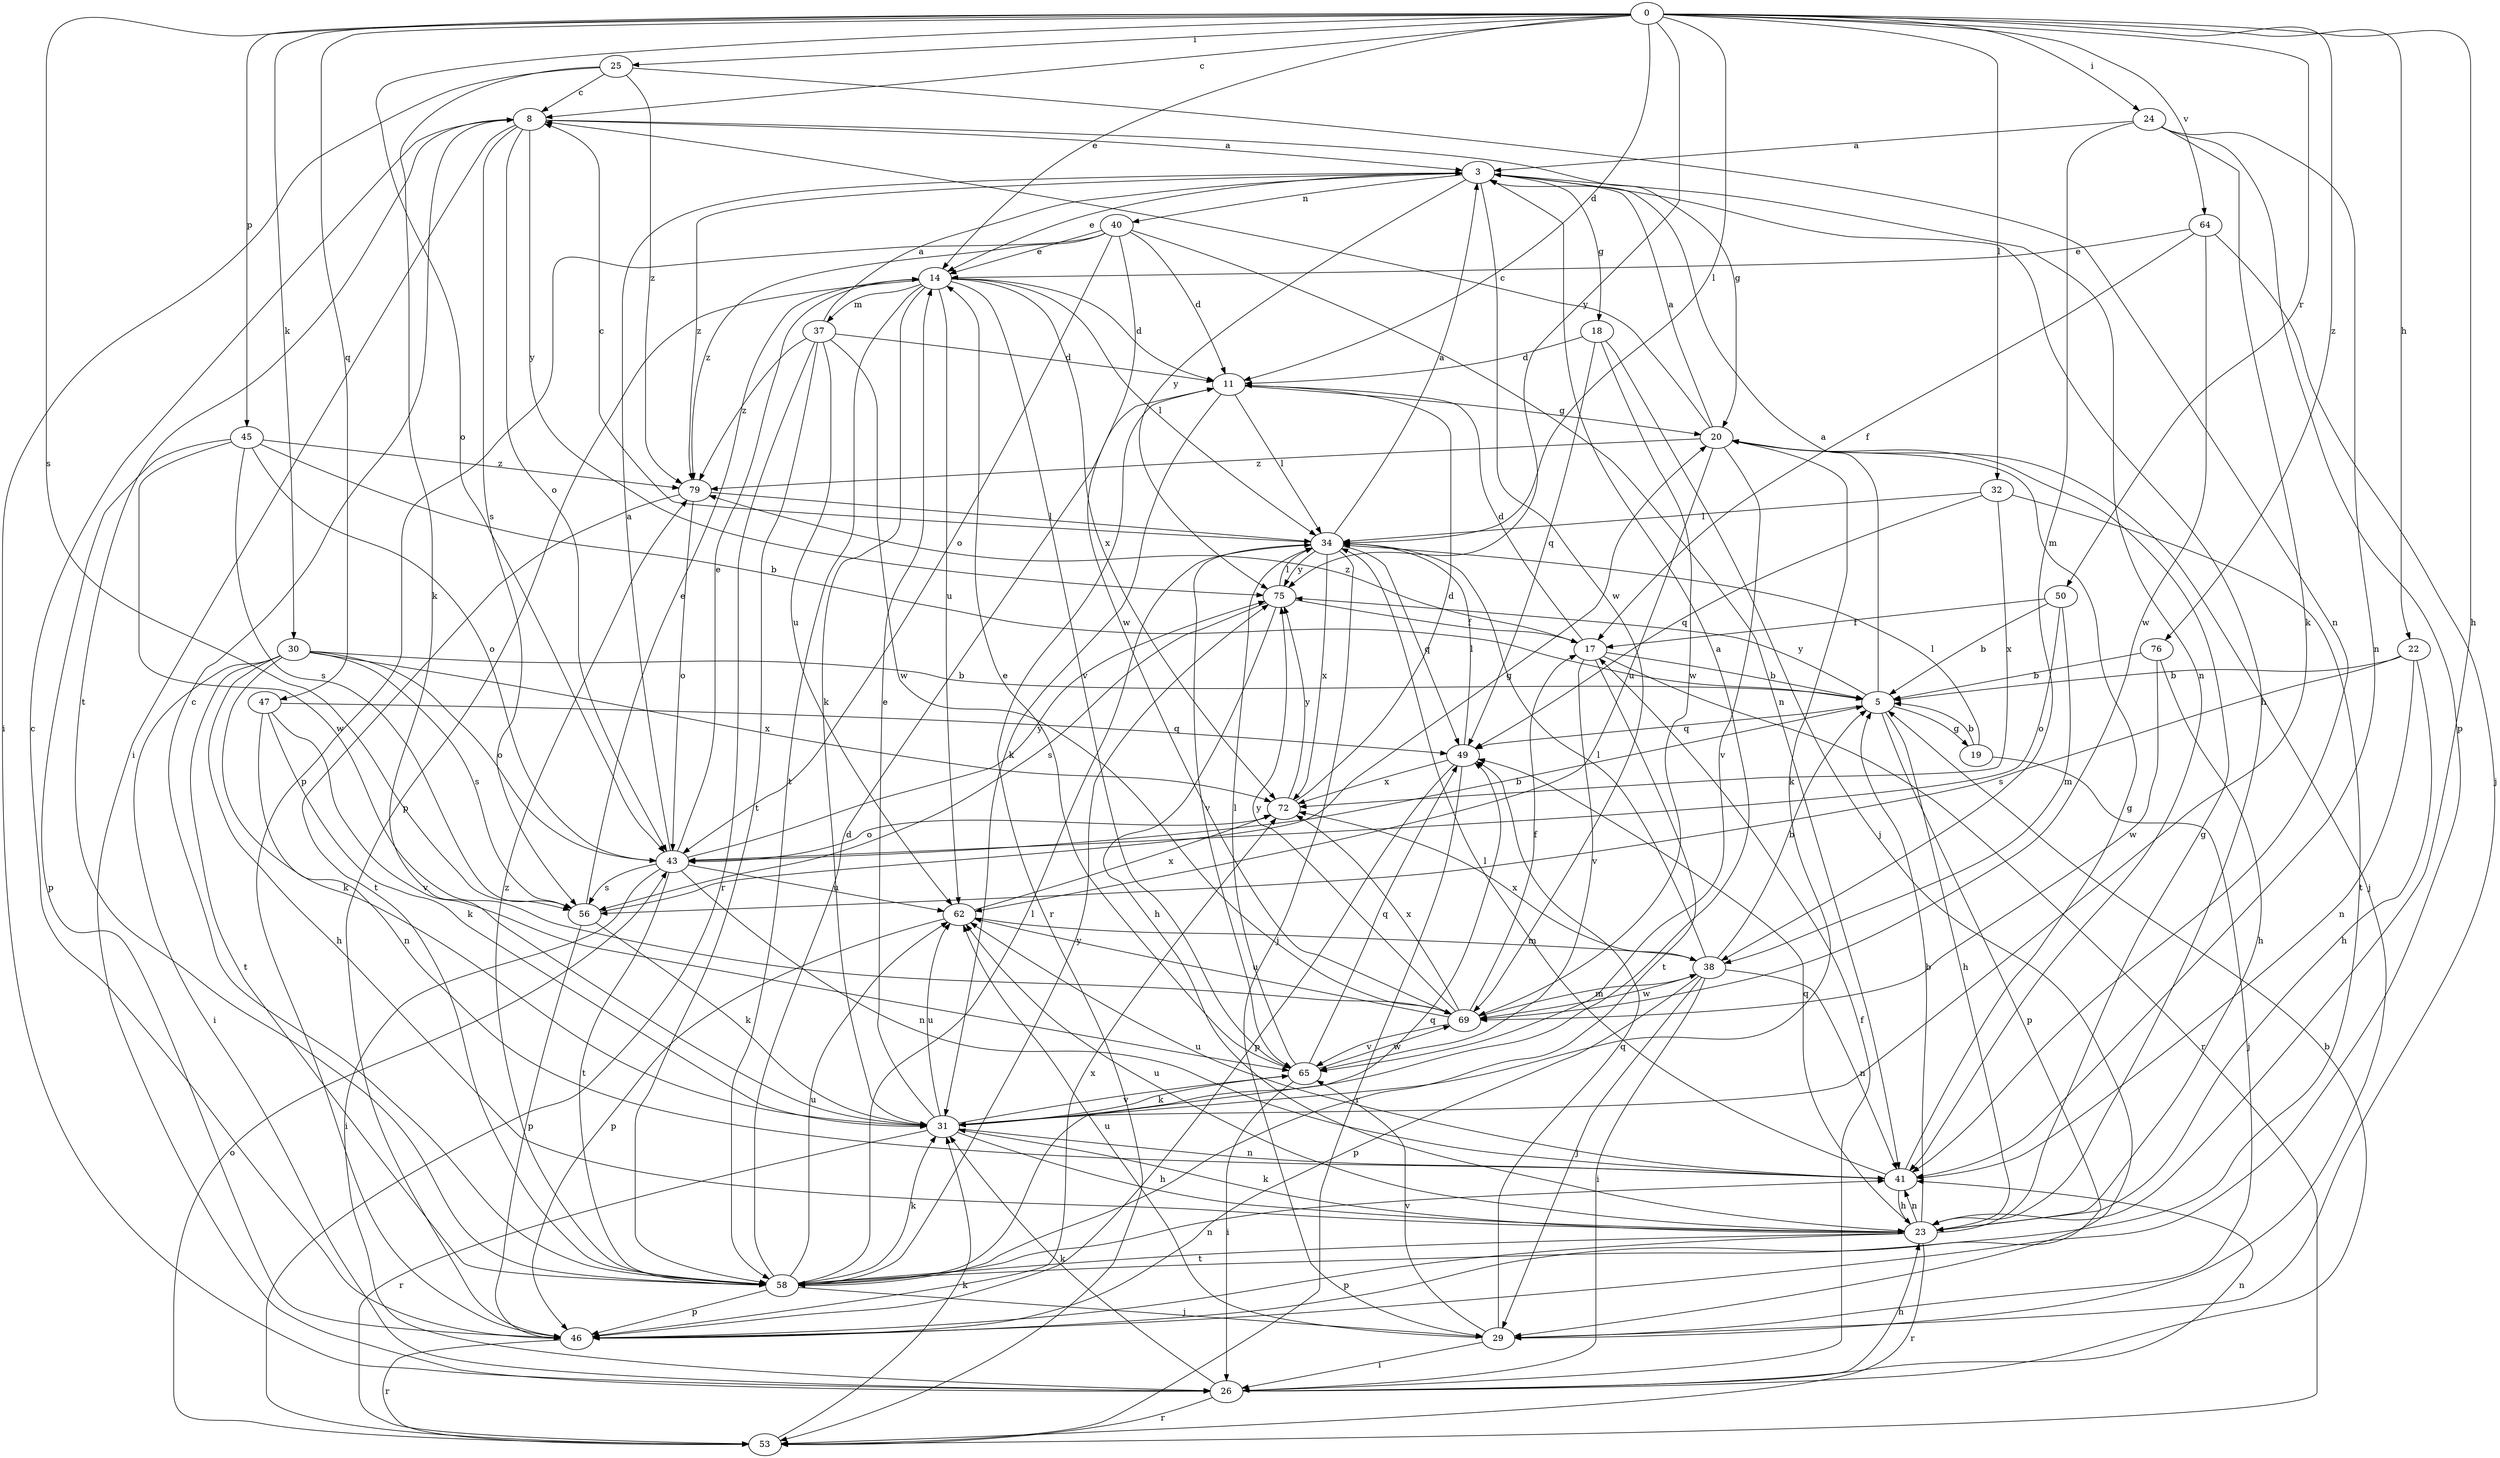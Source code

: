 strict digraph  {
0;
3;
5;
8;
11;
14;
17;
18;
19;
20;
22;
23;
24;
25;
26;
29;
30;
31;
32;
34;
37;
38;
40;
41;
43;
45;
46;
47;
49;
50;
53;
56;
58;
62;
64;
65;
69;
72;
75;
76;
79;
0 -> 8  [label=c];
0 -> 11  [label=d];
0 -> 14  [label=e];
0 -> 22  [label=h];
0 -> 23  [label=h];
0 -> 24  [label=i];
0 -> 25  [label=i];
0 -> 30  [label=k];
0 -> 32  [label=l];
0 -> 34  [label=l];
0 -> 43  [label=o];
0 -> 45  [label=p];
0 -> 47  [label=q];
0 -> 50  [label=r];
0 -> 56  [label=s];
0 -> 64  [label=v];
0 -> 75  [label=y];
0 -> 76  [label=z];
3 -> 14  [label=e];
3 -> 18  [label=g];
3 -> 23  [label=h];
3 -> 40  [label=n];
3 -> 41  [label=n];
3 -> 69  [label=w];
3 -> 75  [label=y];
3 -> 79  [label=z];
5 -> 3  [label=a];
5 -> 19  [label=g];
5 -> 23  [label=h];
5 -> 46  [label=p];
5 -> 49  [label=q];
5 -> 75  [label=y];
8 -> 3  [label=a];
8 -> 20  [label=g];
8 -> 26  [label=i];
8 -> 43  [label=o];
8 -> 56  [label=s];
8 -> 58  [label=t];
8 -> 75  [label=y];
11 -> 20  [label=g];
11 -> 31  [label=k];
11 -> 34  [label=l];
11 -> 53  [label=r];
14 -> 11  [label=d];
14 -> 31  [label=k];
14 -> 34  [label=l];
14 -> 37  [label=m];
14 -> 46  [label=p];
14 -> 58  [label=t];
14 -> 62  [label=u];
14 -> 65  [label=v];
14 -> 72  [label=x];
17 -> 5  [label=b];
17 -> 11  [label=d];
17 -> 53  [label=r];
17 -> 58  [label=t];
17 -> 65  [label=v];
17 -> 79  [label=z];
18 -> 11  [label=d];
18 -> 29  [label=j];
18 -> 49  [label=q];
18 -> 69  [label=w];
19 -> 5  [label=b];
19 -> 29  [label=j];
19 -> 34  [label=l];
20 -> 3  [label=a];
20 -> 8  [label=c];
20 -> 29  [label=j];
20 -> 31  [label=k];
20 -> 62  [label=u];
20 -> 65  [label=v];
20 -> 79  [label=z];
22 -> 5  [label=b];
22 -> 23  [label=h];
22 -> 41  [label=n];
22 -> 56  [label=s];
23 -> 5  [label=b];
23 -> 20  [label=g];
23 -> 31  [label=k];
23 -> 41  [label=n];
23 -> 46  [label=p];
23 -> 49  [label=q];
23 -> 53  [label=r];
23 -> 58  [label=t];
23 -> 62  [label=u];
24 -> 3  [label=a];
24 -> 31  [label=k];
24 -> 38  [label=m];
24 -> 41  [label=n];
24 -> 46  [label=p];
25 -> 8  [label=c];
25 -> 26  [label=i];
25 -> 31  [label=k];
25 -> 41  [label=n];
25 -> 79  [label=z];
26 -> 5  [label=b];
26 -> 17  [label=f];
26 -> 23  [label=h];
26 -> 31  [label=k];
26 -> 41  [label=n];
26 -> 53  [label=r];
29 -> 26  [label=i];
29 -> 49  [label=q];
29 -> 62  [label=u];
29 -> 65  [label=v];
30 -> 5  [label=b];
30 -> 23  [label=h];
30 -> 26  [label=i];
30 -> 31  [label=k];
30 -> 43  [label=o];
30 -> 56  [label=s];
30 -> 58  [label=t];
30 -> 72  [label=x];
31 -> 3  [label=a];
31 -> 14  [label=e];
31 -> 23  [label=h];
31 -> 41  [label=n];
31 -> 53  [label=r];
31 -> 62  [label=u];
31 -> 65  [label=v];
32 -> 34  [label=l];
32 -> 49  [label=q];
32 -> 58  [label=t];
32 -> 72  [label=x];
34 -> 3  [label=a];
34 -> 8  [label=c];
34 -> 29  [label=j];
34 -> 49  [label=q];
34 -> 65  [label=v];
34 -> 72  [label=x];
34 -> 75  [label=y];
37 -> 3  [label=a];
37 -> 11  [label=d];
37 -> 53  [label=r];
37 -> 58  [label=t];
37 -> 62  [label=u];
37 -> 69  [label=w];
37 -> 79  [label=z];
38 -> 5  [label=b];
38 -> 26  [label=i];
38 -> 29  [label=j];
38 -> 34  [label=l];
38 -> 41  [label=n];
38 -> 46  [label=p];
38 -> 69  [label=w];
38 -> 72  [label=x];
40 -> 11  [label=d];
40 -> 14  [label=e];
40 -> 41  [label=n];
40 -> 43  [label=o];
40 -> 46  [label=p];
40 -> 69  [label=w];
40 -> 79  [label=z];
41 -> 20  [label=g];
41 -> 23  [label=h];
41 -> 34  [label=l];
41 -> 62  [label=u];
43 -> 3  [label=a];
43 -> 5  [label=b];
43 -> 14  [label=e];
43 -> 26  [label=i];
43 -> 41  [label=n];
43 -> 56  [label=s];
43 -> 58  [label=t];
43 -> 62  [label=u];
43 -> 75  [label=y];
45 -> 5  [label=b];
45 -> 43  [label=o];
45 -> 46  [label=p];
45 -> 56  [label=s];
45 -> 69  [label=w];
45 -> 79  [label=z];
46 -> 8  [label=c];
46 -> 53  [label=r];
46 -> 72  [label=x];
47 -> 31  [label=k];
47 -> 41  [label=n];
47 -> 49  [label=q];
47 -> 65  [label=v];
49 -> 34  [label=l];
49 -> 46  [label=p];
49 -> 53  [label=r];
49 -> 72  [label=x];
50 -> 5  [label=b];
50 -> 17  [label=f];
50 -> 38  [label=m];
50 -> 43  [label=o];
53 -> 31  [label=k];
53 -> 43  [label=o];
56 -> 14  [label=e];
56 -> 20  [label=g];
56 -> 31  [label=k];
56 -> 46  [label=p];
58 -> 8  [label=c];
58 -> 11  [label=d];
58 -> 29  [label=j];
58 -> 31  [label=k];
58 -> 34  [label=l];
58 -> 41  [label=n];
58 -> 46  [label=p];
58 -> 49  [label=q];
58 -> 62  [label=u];
58 -> 75  [label=y];
58 -> 79  [label=z];
62 -> 38  [label=m];
62 -> 46  [label=p];
62 -> 72  [label=x];
64 -> 14  [label=e];
64 -> 17  [label=f];
64 -> 29  [label=j];
64 -> 69  [label=w];
65 -> 14  [label=e];
65 -> 26  [label=i];
65 -> 31  [label=k];
65 -> 34  [label=l];
65 -> 49  [label=q];
65 -> 69  [label=w];
69 -> 17  [label=f];
69 -> 38  [label=m];
69 -> 62  [label=u];
69 -> 65  [label=v];
69 -> 72  [label=x];
69 -> 75  [label=y];
72 -> 11  [label=d];
72 -> 43  [label=o];
72 -> 75  [label=y];
75 -> 17  [label=f];
75 -> 23  [label=h];
75 -> 34  [label=l];
75 -> 56  [label=s];
76 -> 5  [label=b];
76 -> 23  [label=h];
76 -> 69  [label=w];
79 -> 34  [label=l];
79 -> 43  [label=o];
79 -> 58  [label=t];
}
